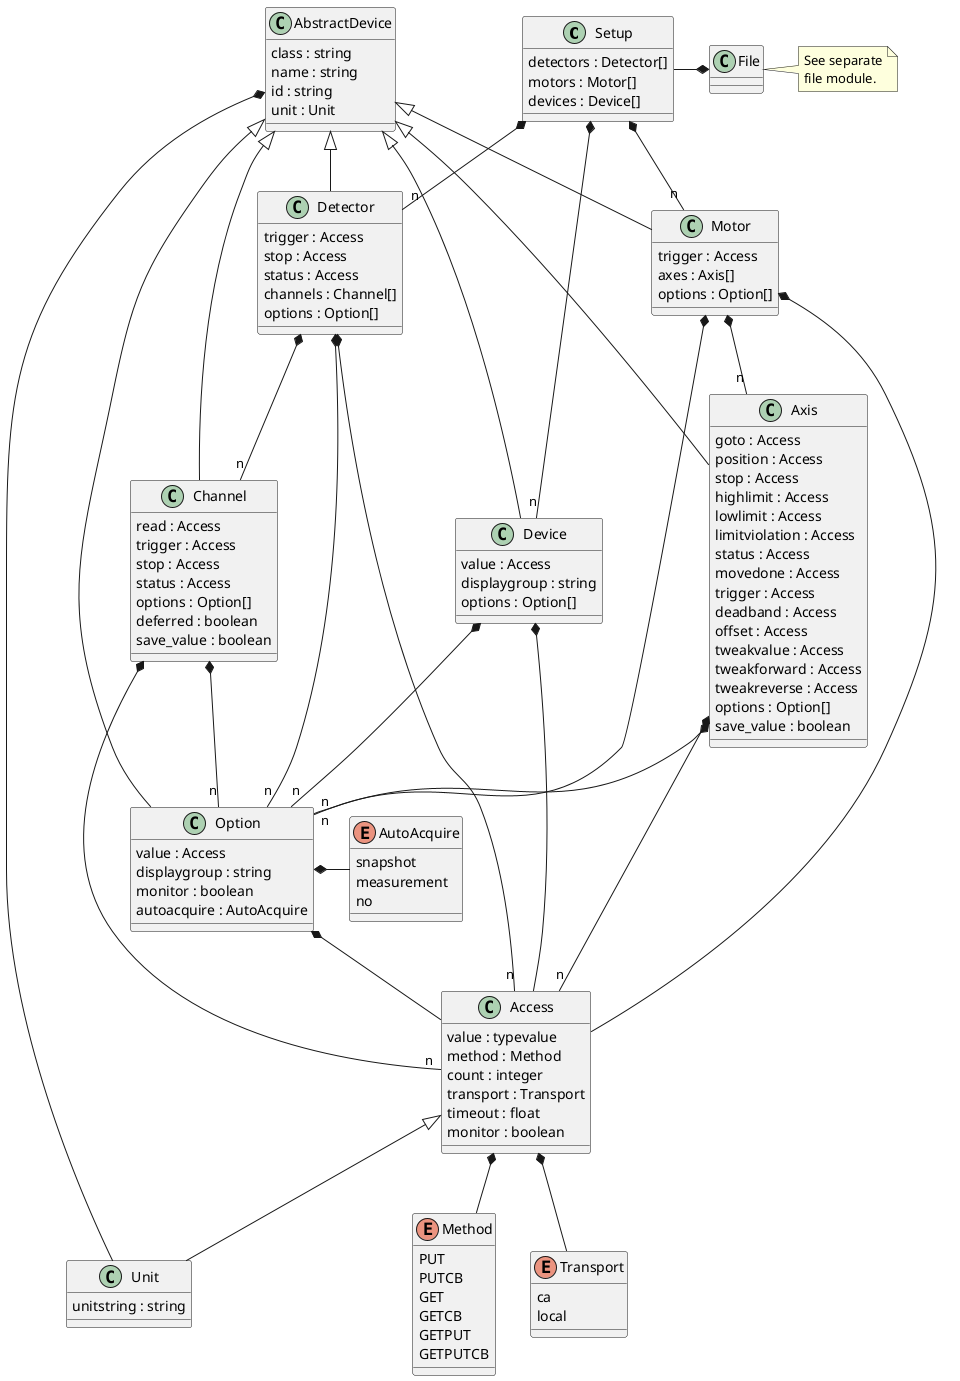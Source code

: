 @startuml
'https://plantuml.com/class-diagram

class Setup {
    detectors : Detector[]
    motors : Motor[]
    devices : Device[]
}
Setup *-- "n" Detector
Setup *-- "n" Motor
Setup *-- "n" Device

Setup -* File
note right of File: See separate\nfile module.

class AbstractDevice {
    class : string
    name : string
    id : string
    unit : Unit
}
AbstractDevice <|-- Detector
AbstractDevice <|-- Motor
AbstractDevice <|-- Device
AbstractDevice <|-- Axis
AbstractDevice <|-- Channel
AbstractDevice <|-- Option
AbstractDevice *-- Unit

class Access {
    value : typevalue
    method : Method
    count : integer
    transport : Transport
    timeout : float
    monitor : boolean
}
Access <|-- Unit
Access *-- Method
Access *-- Transport

enum AutoAcquire {
    snapshot
    measurement
    no
}

class Axis {
    goto : Access
    position : Access
    stop : Access
    highlimit : Access
    lowlimit : Access
    limitviolation : Access
    status : Access
    movedone : Access
    trigger : Access
    deadband : Access
    offset : Access
    tweakvalue : Access
    tweakforward : Access
    tweakreverse : Access
    options : Option[]
    save_value : boolean
}
Axis *-- "n" Access
Axis *-- "n" Option

class Channel {
    read : Access
    trigger : Access
    stop : Access
    status : Access
    options : Option[]
    deferred : boolean
    save_value : boolean
}
Channel *-- "n" Access
Channel *-- "n" Option

class Detector {
    trigger : Access
    stop : Access
    status : Access
    channels : Channel[]
    options : Option[]
}
Detector *-- "n" Access
Detector *-- "n" Channel
Detector *-- "n" Option

class Device {
    value : Access
    displaygroup : string
    options : Option[]
}
Device *-- Access
Device *-- "n" Option

enum Method {
    PUT
    PUTCB
    GET
    GETCB
    GETPUT
    GETPUTCB
}

class Motor {
    trigger : Access
    axes : Axis[]
    options : Option[]
}
Motor *-- Access
Motor *-- "n" Axis
Motor *-- "n" Option

class Option {
    value : Access
    displaygroup : string
    monitor : boolean
    autoacquire : AutoAcquire
}
Option *-- Access
Option *- AutoAcquire

enum Transport {
    ca
    local
}

class Unit {
    unitstring : string
}

@enduml